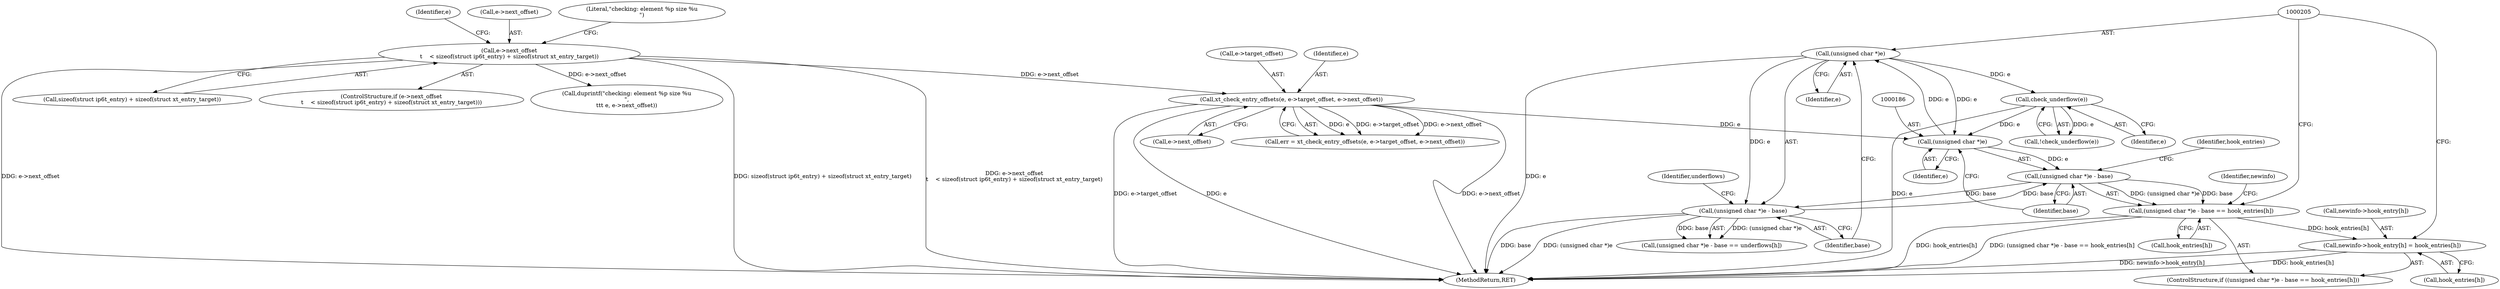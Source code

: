 digraph "1_linux_ce683e5f9d045e5d67d1312a42b359cb2ab2a13c_4@array" {
"1000183" [label="(Call,(unsigned char *)e - base == hook_entries[h])"];
"1000184" [label="(Call,(unsigned char *)e - base)"];
"1000185" [label="(Call,(unsigned char *)e)"];
"1000204" [label="(Call,(unsigned char *)e)"];
"1000152" [label="(Call,xt_check_entry_offsets(e, e->target_offset, e->next_offset))"];
"1000121" [label="(Call,e->next_offset\n\t    < sizeof(struct ip6t_entry) + sizeof(struct xt_entry_target))"];
"1000214" [label="(Call,check_underflow(e))"];
"1000203" [label="(Call,(unsigned char *)e - base)"];
"1000192" [label="(Call,newinfo->hook_entry[h] = hook_entries[h])"];
"1000157" [label="(Call,e->next_offset)"];
"1000154" [label="(Call,e->target_offset)"];
"1000195" [label="(Identifier,newinfo)"];
"1000183" [label="(Call,(unsigned char *)e - base == hook_entries[h])"];
"1000153" [label="(Identifier,e)"];
"1000203" [label="(Call,(unsigned char *)e - base)"];
"1000150" [label="(Call,err = xt_check_entry_offsets(e, e->target_offset, e->next_offset))"];
"1000206" [label="(Identifier,e)"];
"1000192" [label="(Call,newinfo->hook_entry[h] = hook_entries[h])"];
"1000239" [label="(MethodReturn,RET)"];
"1000209" [label="(Identifier,underflows)"];
"1000185" [label="(Call,(unsigned char *)e)"];
"1000131" [label="(Call,duprintf(\"checking: element %p size %u\n\",\n\t\t\t e, e->next_offset))"];
"1000198" [label="(Call,hook_entries[h])"];
"1000202" [label="(Call,(unsigned char *)e - base == underflows[h])"];
"1000145" [label="(Identifier,e)"];
"1000184" [label="(Call,(unsigned char *)e - base)"];
"1000122" [label="(Call,e->next_offset)"];
"1000193" [label="(Call,newinfo->hook_entry[h])"];
"1000189" [label="(Call,hook_entries[h])"];
"1000187" [label="(Identifier,e)"];
"1000152" [label="(Call,xt_check_entry_offsets(e, e->target_offset, e->next_offset))"];
"1000207" [label="(Identifier,base)"];
"1000125" [label="(Call,sizeof(struct ip6t_entry) + sizeof(struct xt_entry_target))"];
"1000132" [label="(Literal,\"checking: element %p size %u\n\")"];
"1000214" [label="(Call,check_underflow(e))"];
"1000120" [label="(ControlStructure,if (e->next_offset\n\t    < sizeof(struct ip6t_entry) + sizeof(struct xt_entry_target)))"];
"1000204" [label="(Call,(unsigned char *)e)"];
"1000188" [label="(Identifier,base)"];
"1000121" [label="(Call,e->next_offset\n\t    < sizeof(struct ip6t_entry) + sizeof(struct xt_entry_target))"];
"1000182" [label="(ControlStructure,if ((unsigned char *)e - base == hook_entries[h]))"];
"1000213" [label="(Call,!check_underflow(e))"];
"1000190" [label="(Identifier,hook_entries)"];
"1000215" [label="(Identifier,e)"];
"1000183" -> "1000182"  [label="AST: "];
"1000183" -> "1000189"  [label="CFG: "];
"1000184" -> "1000183"  [label="AST: "];
"1000189" -> "1000183"  [label="AST: "];
"1000195" -> "1000183"  [label="CFG: "];
"1000205" -> "1000183"  [label="CFG: "];
"1000183" -> "1000239"  [label="DDG: hook_entries[h]"];
"1000183" -> "1000239"  [label="DDG: (unsigned char *)e - base == hook_entries[h]"];
"1000184" -> "1000183"  [label="DDG: (unsigned char *)e"];
"1000184" -> "1000183"  [label="DDG: base"];
"1000183" -> "1000192"  [label="DDG: hook_entries[h]"];
"1000184" -> "1000188"  [label="CFG: "];
"1000185" -> "1000184"  [label="AST: "];
"1000188" -> "1000184"  [label="AST: "];
"1000190" -> "1000184"  [label="CFG: "];
"1000185" -> "1000184"  [label="DDG: e"];
"1000203" -> "1000184"  [label="DDG: base"];
"1000184" -> "1000203"  [label="DDG: base"];
"1000185" -> "1000187"  [label="CFG: "];
"1000186" -> "1000185"  [label="AST: "];
"1000187" -> "1000185"  [label="AST: "];
"1000188" -> "1000185"  [label="CFG: "];
"1000204" -> "1000185"  [label="DDG: e"];
"1000152" -> "1000185"  [label="DDG: e"];
"1000214" -> "1000185"  [label="DDG: e"];
"1000185" -> "1000204"  [label="DDG: e"];
"1000204" -> "1000203"  [label="AST: "];
"1000204" -> "1000206"  [label="CFG: "];
"1000205" -> "1000204"  [label="AST: "];
"1000206" -> "1000204"  [label="AST: "];
"1000207" -> "1000204"  [label="CFG: "];
"1000204" -> "1000239"  [label="DDG: e"];
"1000204" -> "1000203"  [label="DDG: e"];
"1000204" -> "1000214"  [label="DDG: e"];
"1000152" -> "1000150"  [label="AST: "];
"1000152" -> "1000157"  [label="CFG: "];
"1000153" -> "1000152"  [label="AST: "];
"1000154" -> "1000152"  [label="AST: "];
"1000157" -> "1000152"  [label="AST: "];
"1000150" -> "1000152"  [label="CFG: "];
"1000152" -> "1000239"  [label="DDG: e->next_offset"];
"1000152" -> "1000239"  [label="DDG: e->target_offset"];
"1000152" -> "1000239"  [label="DDG: e"];
"1000152" -> "1000150"  [label="DDG: e"];
"1000152" -> "1000150"  [label="DDG: e->target_offset"];
"1000152" -> "1000150"  [label="DDG: e->next_offset"];
"1000121" -> "1000152"  [label="DDG: e->next_offset"];
"1000121" -> "1000120"  [label="AST: "];
"1000121" -> "1000125"  [label="CFG: "];
"1000122" -> "1000121"  [label="AST: "];
"1000125" -> "1000121"  [label="AST: "];
"1000132" -> "1000121"  [label="CFG: "];
"1000145" -> "1000121"  [label="CFG: "];
"1000121" -> "1000239"  [label="DDG: sizeof(struct ip6t_entry) + sizeof(struct xt_entry_target)"];
"1000121" -> "1000239"  [label="DDG: e->next_offset\n\t    < sizeof(struct ip6t_entry) + sizeof(struct xt_entry_target)"];
"1000121" -> "1000239"  [label="DDG: e->next_offset"];
"1000121" -> "1000131"  [label="DDG: e->next_offset"];
"1000214" -> "1000213"  [label="AST: "];
"1000214" -> "1000215"  [label="CFG: "];
"1000215" -> "1000214"  [label="AST: "];
"1000213" -> "1000214"  [label="CFG: "];
"1000214" -> "1000239"  [label="DDG: e"];
"1000214" -> "1000213"  [label="DDG: e"];
"1000203" -> "1000202"  [label="AST: "];
"1000203" -> "1000207"  [label="CFG: "];
"1000207" -> "1000203"  [label="AST: "];
"1000209" -> "1000203"  [label="CFG: "];
"1000203" -> "1000239"  [label="DDG: base"];
"1000203" -> "1000239"  [label="DDG: (unsigned char *)e"];
"1000203" -> "1000202"  [label="DDG: (unsigned char *)e"];
"1000203" -> "1000202"  [label="DDG: base"];
"1000192" -> "1000182"  [label="AST: "];
"1000192" -> "1000198"  [label="CFG: "];
"1000193" -> "1000192"  [label="AST: "];
"1000198" -> "1000192"  [label="AST: "];
"1000205" -> "1000192"  [label="CFG: "];
"1000192" -> "1000239"  [label="DDG: newinfo->hook_entry[h]"];
"1000192" -> "1000239"  [label="DDG: hook_entries[h]"];
}
